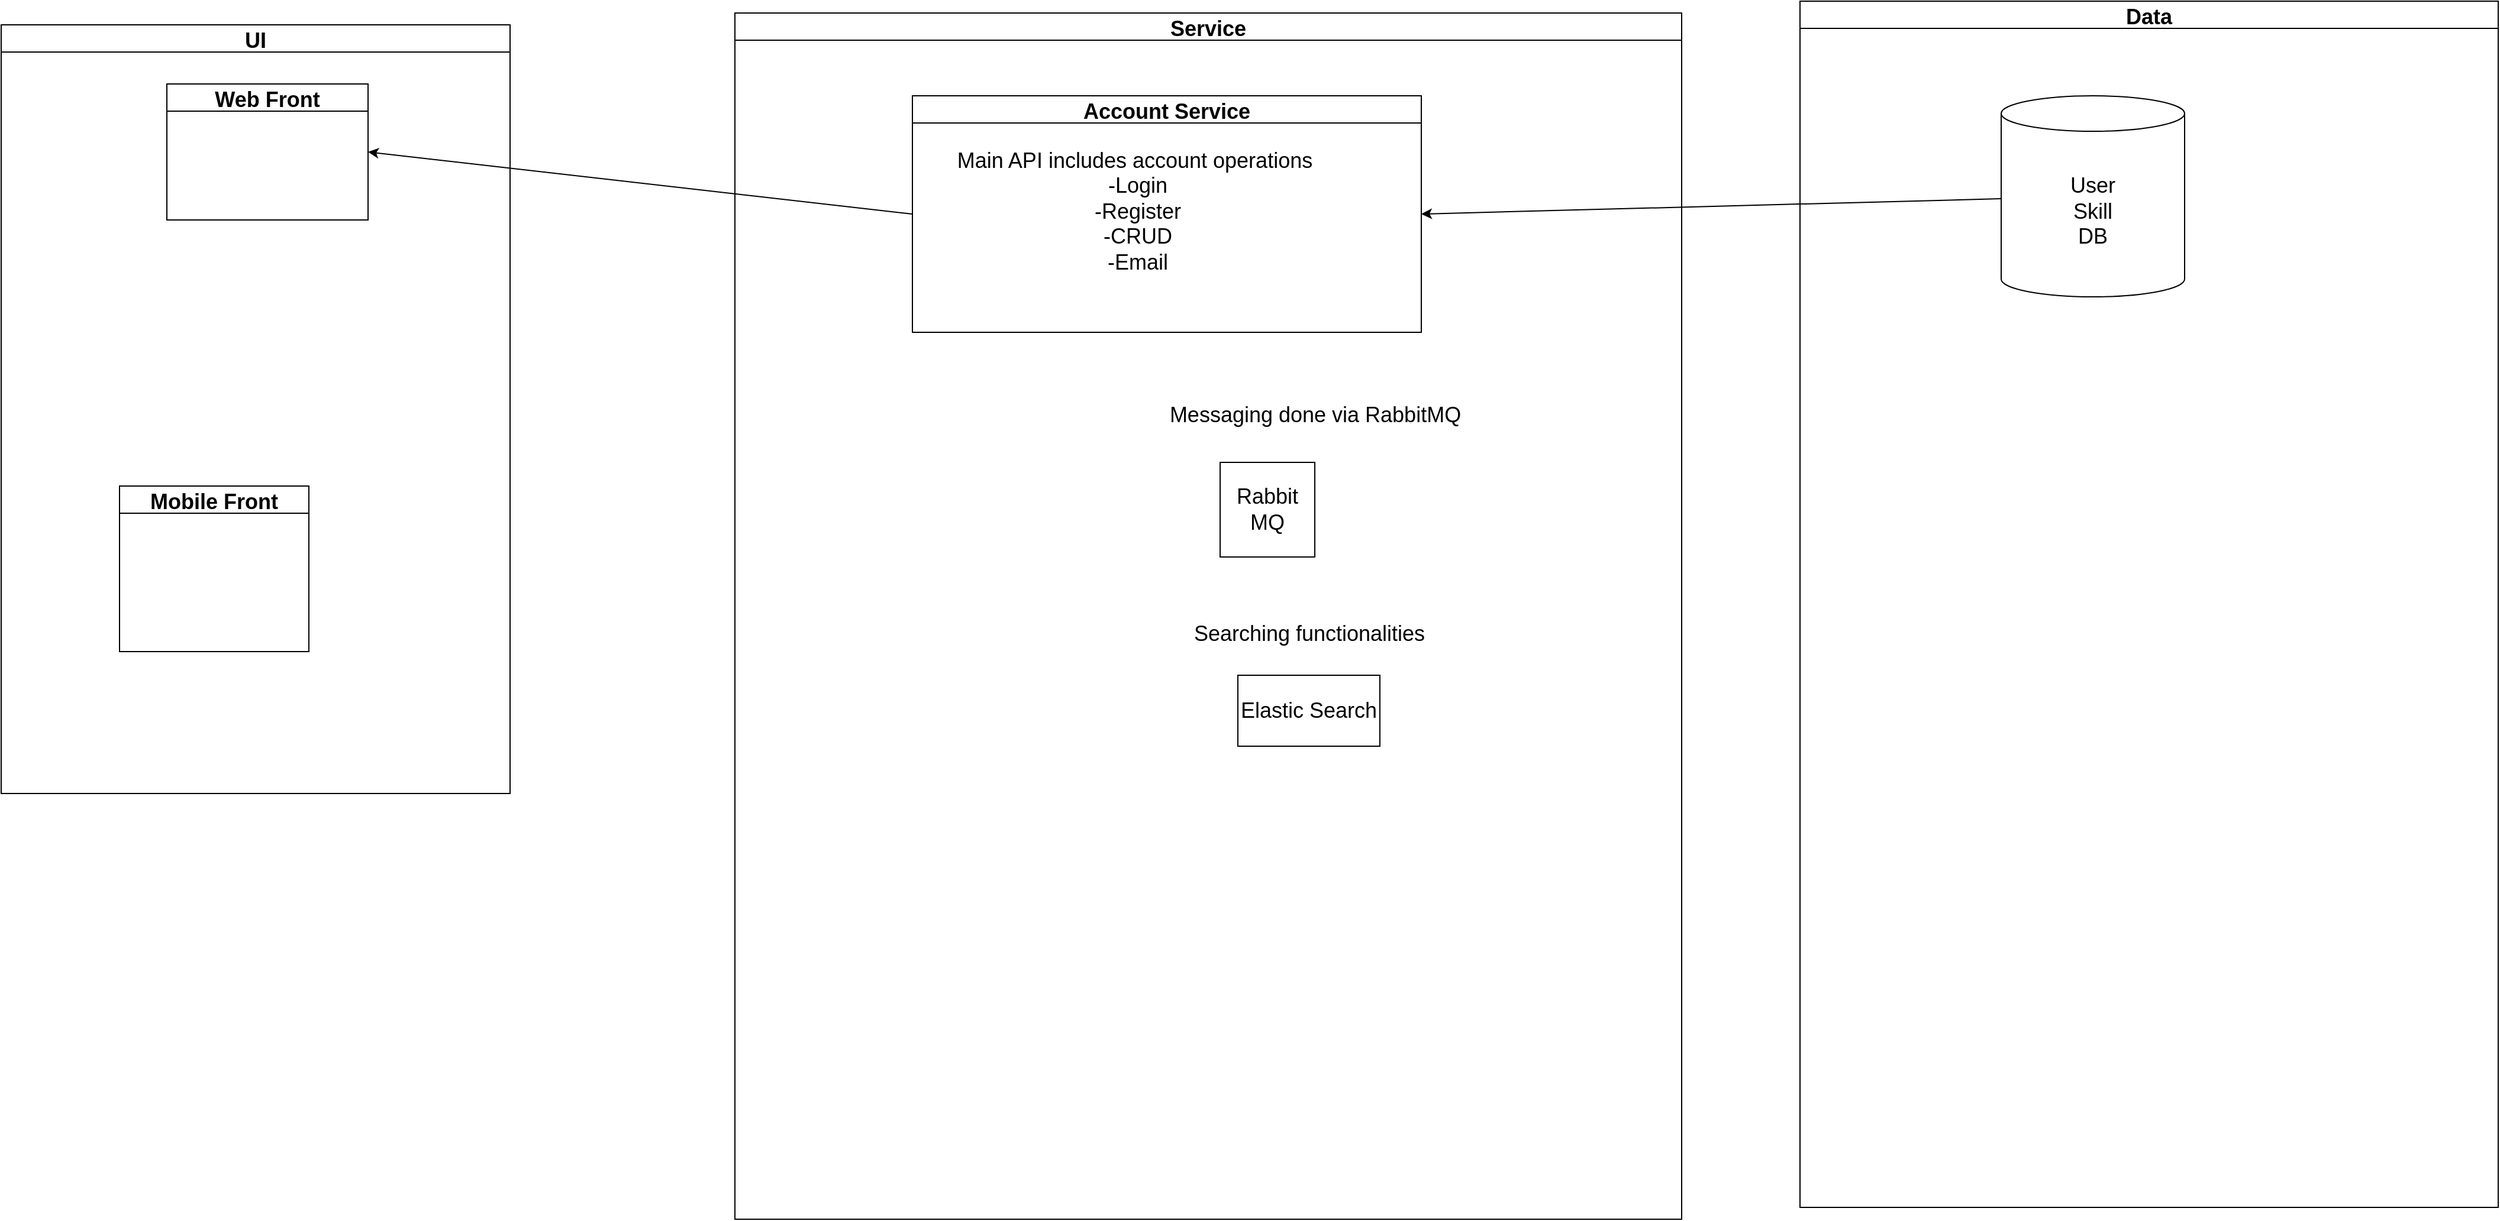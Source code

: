 <mxfile>
    <diagram id="Mj9ZylbfG0xPjbZfdVbc" name="Page-1">
        <mxGraphModel dx="2872" dy="1580" grid="1" gridSize="10" guides="1" tooltips="1" connect="1" arrows="1" fold="1" page="1" pageScale="1" pageWidth="850" pageHeight="1100" math="0" shadow="0">
            <root>
                <mxCell id="0"/>
                <mxCell id="1" parent="0"/>
                <mxCell id="5" style="rounded=0;orthogonalLoop=1;jettySize=auto;html=1;entryX=1;entryY=0.5;entryDx=0;entryDy=0;fontSize=18;" parent="1" source="2" target="20" edge="1">
                    <mxGeometry relative="1" as="geometry">
                        <mxPoint x="530" y="260" as="targetPoint"/>
                    </mxGeometry>
                </mxCell>
                <mxCell id="8" style="rounded=0;orthogonalLoop=1;jettySize=auto;html=1;entryX=1;entryY=0.5;entryDx=0;entryDy=0;exitX=0;exitY=0.5;exitDx=0;exitDy=0;fontSize=18;" parent="1" source="20" target="7" edge="1">
                    <mxGeometry relative="1" as="geometry">
                        <mxPoint x="450" y="260" as="sourcePoint"/>
                    </mxGeometry>
                </mxCell>
                <mxCell id="21" value="UI" style="swimlane;fontSize=18;" parent="1" vertex="1">
                    <mxGeometry x="-600" y="50" width="430" height="650" as="geometry">
                        <mxRectangle x="-750" y="40" width="40" height="23" as="alternateBounds"/>
                    </mxGeometry>
                </mxCell>
                <mxCell id="24" value="Mobile Front" style="swimlane;fontSize=18;" parent="21" vertex="1">
                    <mxGeometry x="100" y="390" width="160" height="140" as="geometry"/>
                </mxCell>
                <mxCell id="7" value="Web Front" style="swimlane;fontSize=18;" parent="21" vertex="1">
                    <mxGeometry x="140" y="50" width="170" height="115" as="geometry"/>
                </mxCell>
                <mxCell id="22" value="Service" style="swimlane;fontSize=18;" parent="1" vertex="1">
                    <mxGeometry x="20" y="40" width="800" height="1020" as="geometry"/>
                </mxCell>
                <mxCell id="11" value="Rabbit MQ" style="whiteSpace=wrap;html=1;aspect=fixed;fontSize=18;" parent="22" vertex="1">
                    <mxGeometry x="410" y="380" width="80" height="80" as="geometry"/>
                </mxCell>
                <mxCell id="20" value="Account Service" style="swimlane;fontSize=18;" parent="22" vertex="1">
                    <mxGeometry x="150" y="70" width="430" height="200" as="geometry"/>
                </mxCell>
                <mxCell id="10" value="Main API includes account operations&amp;nbsp;&lt;br style=&quot;font-size: 18px;&quot;&gt;-Login &lt;br style=&quot;font-size: 18px;&quot;&gt;-Register&lt;br style=&quot;font-size: 18px;&quot;&gt;-CRUD&lt;br style=&quot;font-size: 18px;&quot;&gt;-Email" style="text;html=1;align=center;verticalAlign=middle;resizable=0;points=[];autosize=1;strokeColor=none;fontSize=18;" parent="20" vertex="1">
                    <mxGeometry x="30" y="37.5" width="320" height="120" as="geometry"/>
                </mxCell>
                <mxCell id="17" value="Elastic Search" style="rounded=0;whiteSpace=wrap;html=1;fontSize=18;" parent="22" vertex="1">
                    <mxGeometry x="425" y="560" width="120" height="60" as="geometry"/>
                </mxCell>
                <mxCell id="18" value="Searching functionalities" style="text;html=1;align=center;verticalAlign=middle;resizable=0;points=[];autosize=1;strokeColor=none;fontSize=18;" parent="22" vertex="1">
                    <mxGeometry x="380" y="510" width="210" height="30" as="geometry"/>
                </mxCell>
                <mxCell id="15" value="Messaging done via RabbitMQ&lt;br style=&quot;font-size: 18px;&quot;&gt;" style="text;html=1;align=center;verticalAlign=middle;resizable=0;points=[];autosize=1;strokeColor=none;fontSize=18;" parent="22" vertex="1">
                    <mxGeometry x="360" y="325" width="260" height="30" as="geometry"/>
                </mxCell>
                <mxCell id="25" value="Data" style="swimlane;fontSize=18;" parent="1" vertex="1">
                    <mxGeometry x="920" y="30" width="590" height="1020" as="geometry"/>
                </mxCell>
                <mxCell id="2" value="User&lt;br style=&quot;font-size: 18px;&quot;&gt;Skill&lt;br style=&quot;font-size: 18px;&quot;&gt;DB" style="shape=cylinder3;whiteSpace=wrap;html=1;boundedLbl=1;backgroundOutline=1;size=15;fontSize=18;" parent="25" vertex="1">
                    <mxGeometry x="170" y="80" width="155" height="170" as="geometry"/>
                </mxCell>
            </root>
        </mxGraphModel>
    </diagram>
</mxfile>